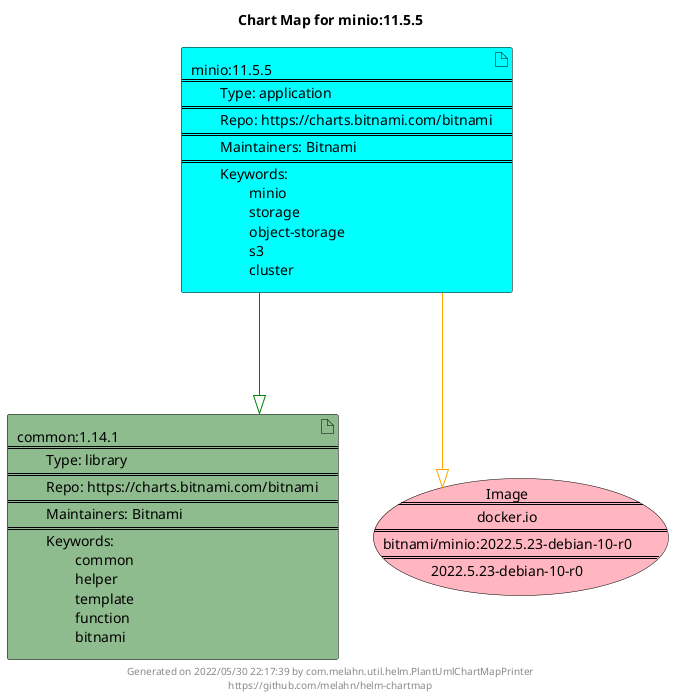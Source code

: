@startuml
skinparam linetype ortho
skinparam backgroundColor white
skinparam usecaseBorderColor black
skinparam usecaseArrowColor LightSlateGray
skinparam artifactBorderColor black
skinparam artifactArrowColor LightSlateGray

title Chart Map for minio:11.5.5

'There are 2 referenced Helm Charts
artifact "common:1.14.1\n====\n\tType: library\n====\n\tRepo: https://charts.bitnami.com/bitnami\n====\n\tMaintainers: Bitnami\n====\n\tKeywords: \n\t\tcommon\n\t\thelper\n\t\ttemplate\n\t\tfunction\n\t\tbitnami" as common_1_14_1 #DarkSeaGreen
artifact "minio:11.5.5\n====\n\tType: application\n====\n\tRepo: https://charts.bitnami.com/bitnami\n====\n\tMaintainers: Bitnami\n====\n\tKeywords: \n\t\tminio\n\t\tstorage\n\t\tobject-storage\n\t\ts3\n\t\tcluster" as minio_11_5_5 #Aqua

'There is one referenced Docker Image
usecase "Image\n====\ndocker.io\n====\nbitnami/minio:2022.5.23-debian-10-r0\n====\n2022.5.23-debian-10-r0" as docker_io_bitnami_minio_2022_5_23_debian_10_r0 #LightPink

'Chart Dependencies
minio_11_5_5--[#green]-|>common_1_14_1
minio_11_5_5--[#orange]-|>docker_io_bitnami_minio_2022_5_23_debian_10_r0

center footer Generated on 2022/05/30 22:17:39 by com.melahn.util.helm.PlantUmlChartMapPrinter\nhttps://github.com/melahn/helm-chartmap
@enduml
